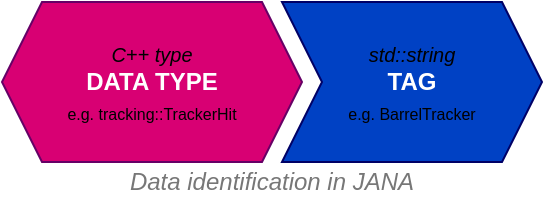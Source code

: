 <mxfile version="24.7.17">
  <diagram name="Page-1" id="XqF6jXGAWMoHd3vs6mjT">
    <mxGraphModel dx="440" dy="396" grid="1" gridSize="10" guides="1" tooltips="1" connect="1" arrows="1" fold="1" page="1" pageScale="1" pageWidth="850" pageHeight="1100" math="0" shadow="0">
      <root>
        <mxCell id="0" />
        <mxCell id="1" parent="0" />
        <mxCell id="jfAYyd5IPHRa1RL9PnO3-1" value="&lt;div&gt;&lt;i&gt;&lt;font style=&quot;font-size: 10px;&quot;&gt;C++ type&lt;/font&gt;&lt;/i&gt;&lt;/div&gt;&lt;b&gt;&lt;font color=&quot;#ffffff&quot;&gt;DATA TYPE&lt;/font&gt;&lt;/b&gt;&lt;div&gt;&lt;font style=&quot;font-size: 8px;&quot;&gt;e.g. tracking::TrackerHit&lt;/font&gt;&lt;/div&gt;" style="shape=hexagon;perimeter=hexagonPerimeter2;whiteSpace=wrap;html=1;fixedSize=1;align=center;fillColor=#D80073;strokeColor=#660066;" vertex="1" parent="1">
          <mxGeometry x="40" y="50" width="150" height="80" as="geometry" />
        </mxCell>
        <mxCell id="jfAYyd5IPHRa1RL9PnO3-2" value="&lt;div&gt;&lt;i&gt;&lt;font style=&quot;font-size: 10px;&quot;&gt;std::string&lt;/font&gt;&lt;/i&gt;&lt;/div&gt;&lt;b&gt;&lt;font color=&quot;#ffffff&quot;&gt;TAG&lt;/font&gt;&lt;/b&gt;&lt;div&gt;&lt;font style=&quot;font-size: 8px;&quot;&gt;e.g. BarrelTracker&lt;/font&gt;&lt;/div&gt;" style="shape=step;perimeter=stepPerimeter;whiteSpace=wrap;html=1;fixedSize=1;fillColor=#0041C4;strokeColor=#000066;" vertex="1" parent="1">
          <mxGeometry x="180" y="50" width="130" height="80" as="geometry" />
        </mxCell>
        <mxCell id="jfAYyd5IPHRa1RL9PnO3-3" value="&lt;i&gt;&lt;font color=&quot;#777777&quot;&gt;Data identification in JANA&lt;/font&gt;&lt;/i&gt;" style="text;html=1;align=center;verticalAlign=middle;whiteSpace=wrap;rounded=0;" vertex="1" parent="1">
          <mxGeometry x="100" y="130" width="150" height="20" as="geometry" />
        </mxCell>
      </root>
    </mxGraphModel>
  </diagram>
</mxfile>
